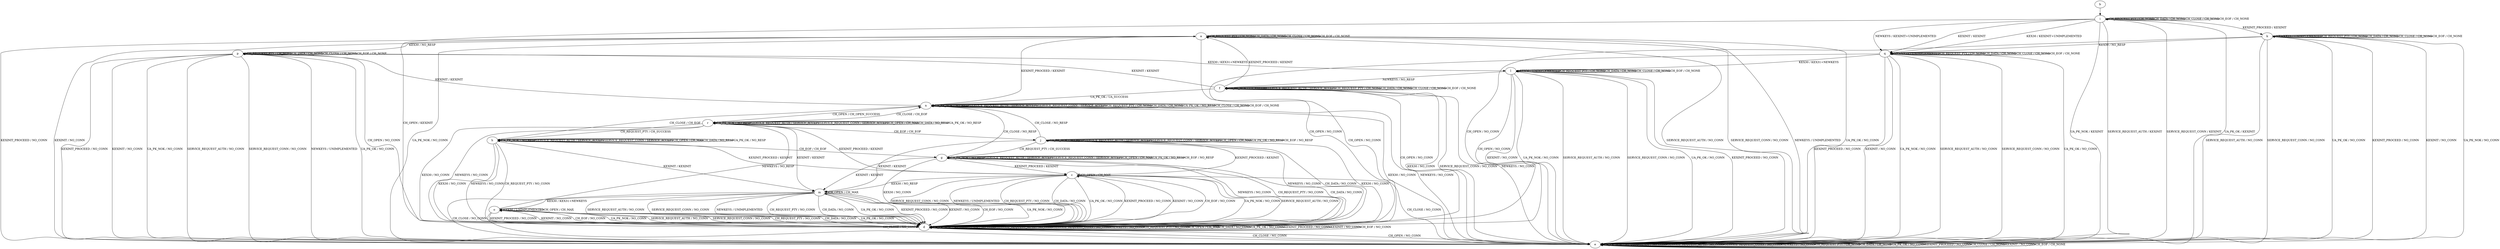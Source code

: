 digraph "" {
	graph ["Incoming time"=0.05962729454040527,
		"Outgoing time"=0.21044683456420898,
		Output="{'States': 18, 'Transitions': 222, 'Filename': '../results/ssh/DropBear-DropBear-yices-4.dot'}",
		Reference="{'States': 18, 'Transitions': 222, 'Filename': '../subjects/ssh/DropBear.dot'}",
		Solver=yices,
		Updated="{'States': 18, 'Transitions': 222, 'Filename': '../subjects/ssh/DropBear.dot'}",
		"f-measure"=1.0,
		precision=1.0,
		recall=1.0
	];
	a -> a	[key=0,
		label="CH_REQUEST_PTY / CH_NONE"];
	a -> a	[key=1,
		label="CH_DATA / CH_NONE"];
	a -> a	[key=2,
		label="CH_CLOSE / CH_NONE"];
	a -> a	[key=3,
		label="CH_EOF / CH_NONE"];
	a -> d	[key=0,
		label="CH_OPEN / NO_CONN"];
	a -> e	[key=0,
		label="UA_PK_NOK / NO_CONN"];
	a -> e	[key=1,
		label="SERVICE_REQUEST_AUTH / NO_CONN"];
	a -> e	[key=2,
		label="SERVICE_REQUEST_CONN / NO_CONN"];
	a -> e	[key=3,
		label="NEWKEYS / UNIMPLEMENTED"];
	a -> e	[key=4,
		label="UA_PK_OK / NO_CONN"];
	a -> e	[key=5,
		label="KEXINIT_PROCEED / NO_CONN"];
	a -> e	[key=6,
		label="KEXINIT / NO_CONN"];
	a -> p	[key=0,
		label="KEX30 / NO_RESP"];
	b -> i	[key=0];
	c -> c	[key=0,
		label="CH_OPEN / CH_MAX"];
	c -> d	[key=0,
		label="UA_PK_NOK / NO_CONN"];
	c -> d	[key=1,
		label="SERVICE_REQUEST_AUTH / NO_CONN"];
	c -> d	[key=2,
		label="SERVICE_REQUEST_CONN / NO_CONN"];
	c -> d	[key=3,
		label="NEWKEYS / UNIMPLEMENTED"];
	c -> d	[key=4,
		label="CH_REQUEST_PTY / NO_CONN"];
	c -> d	[key=5,
		label="CH_DATA / NO_CONN"];
	c -> d	[key=6,
		label="UA_PK_OK / NO_CONN"];
	c -> d	[key=7,
		label="KEXINIT_PROCEED / NO_CONN"];
	c -> d	[key=8,
		label="KEXINIT / NO_CONN"];
	c -> d	[key=9,
		label="CH_EOF / NO_CONN"];
	c -> e	[key=0,
		label="CH_CLOSE / NO_CONN"];
	c -> m	[key=0,
		label="KEX30 / NO_RESP"];
	d -> d	[key=0,
		label="UA_PK_NOK / NO_CONN"];
	d -> d	[key=1,
		label="KEX30 / NO_CONN"];
	d -> d	[key=2,
		label="SERVICE_REQUEST_AUTH / NO_CONN"];
	d -> d	[key=3,
		label="SERVICE_REQUEST_CONN / NO_CONN"];
	d -> d	[key=4,
		label="NEWKEYS / NO_CONN"];
	d -> d	[key=5,
		label="CH_REQUEST_PTY / NO_CONN"];
	d -> d	[key=6,
		label="CH_OPEN / CH_MAX"];
	d -> d	[key=7,
		label="CH_DATA / NO_CONN"];
	d -> d	[key=8,
		label="UA_PK_OK / NO_CONN"];
	d -> d	[key=9,
		label="KEXINIT_PROCEED / NO_CONN"];
	d -> d	[key=10,
		label="KEXINIT / NO_CONN"];
	d -> d	[key=11,
		label="CH_EOF / NO_CONN"];
	d -> e	[key=0,
		label="CH_CLOSE / NO_CONN"];
	e -> d	[key=0,
		label="CH_OPEN / NO_CONN"];
	e -> e	[key=0,
		label="UA_PK_NOK / NO_CONN"];
	e -> e	[key=1,
		label="KEX30 / NO_CONN"];
	e -> e	[key=2,
		label="SERVICE_REQUEST_AUTH / NO_CONN"];
	e -> e	[key=3,
		label="SERVICE_REQUEST_CONN / NO_CONN"];
	e -> e	[key=4,
		label="NEWKEYS / NO_CONN"];
	e -> e	[key=5,
		label="CH_REQUEST_PTY / CH_NONE"];
	e -> e	[key=6,
		label="CH_DATA / CH_NONE"];
	e -> e	[key=7,
		label="UA_PK_OK / NO_CONN"];
	e -> e	[key=8,
		label="KEXINIT_PROCEED / NO_CONN"];
	e -> e	[key=9,
		label="CH_CLOSE / CH_NONE"];
	e -> e	[key=10,
		label="KEXINIT / NO_CONN"];
	e -> e	[key=11,
		label="CH_EOF / CH_NONE"];
	f -> a	[key=0,
		label="KEXINIT_PROCEED / KEXINIT"];
	f -> d	[key=0,
		label="CH_OPEN / NO_CONN"];
	f -> e	[key=0,
		label="KEX30 / NO_CONN"];
	f -> e	[key=1,
		label="SERVICE_REQUEST_CONN / NO_CONN"];
	f -> e	[key=2,
		label="NEWKEYS / NO_CONN"];
	f -> f	[key=0,
		label="UA_PK_NOK / UA_FAILURE"];
	f -> f	[key=1,
		label="SERVICE_REQUEST_AUTH / SERVICE_ACCEPT"];
	f -> f	[key=2,
		label="CH_REQUEST_PTY / CH_NONE"];
	f -> f	[key=3,
		label="CH_DATA / CH_NONE"];
	f -> f	[key=4,
		label="CH_CLOSE / CH_NONE"];
	f -> f	[key=5,
		label="CH_EOF / CH_NONE"];
	f -> n	[key=0,
		label="UA_PK_OK / UA_SUCCESS"];
	f -> p	[key=0,
		label="KEXINIT / KEXINIT"];
	g -> c	[key=0,
		label="KEXINIT_PROCEED / KEXINIT"];
	g -> d	[key=0,
		label="KEX30 / NO_CONN"];
	g -> d	[key=1,
		label="NEWKEYS / NO_CONN"];
	g -> d	[key=2,
		label="CH_REQUEST_PTY / NO_CONN"];
	g -> d	[key=3,
		label="CH_DATA / NO_CONN"];
	g -> g	[key=0,
		label="UA_PK_NOK / NO_RESP"];
	g -> g	[key=1,
		label="SERVICE_REQUEST_AUTH / SERVICE_ACCEPT"];
	g -> g	[key=2,
		label="SERVICE_REQUEST_CONN / SERVICE_ACCEPT"];
	g -> g	[key=3,
		label="CH_OPEN / CH_MAX"];
	g -> g	[key=4,
		label="UA_PK_OK / NO_RESP"];
	g -> g	[key=5,
		label="CH_EOF / NO_RESP"];
	g -> m	[key=0,
		label="KEXINIT / KEXINIT"];
	g -> n	[key=0,
		label="CH_CLOSE / NO_RESP"];
	h -> c	[key=0,
		label="KEXINIT_PROCEED / KEXINIT"];
	h -> d	[key=0,
		label="KEX30 / NO_CONN"];
	h -> d	[key=1,
		label="NEWKEYS / NO_CONN"];
	h -> d	[key=2,
		label="CH_REQUEST_PTY / NO_CONN"];
	h -> g	[key=0,
		label="CH_EOF / CH_EOF"];
	h -> h	[key=0,
		label="UA_PK_NOK / NO_RESP"];
	h -> h	[key=1,
		label="SERVICE_REQUEST_AUTH / SERVICE_ACCEPT"];
	h -> h	[key=2,
		label="SERVICE_REQUEST_CONN / SERVICE_ACCEPT"];
	h -> h	[key=3,
		label="CH_OPEN / CH_MAX"];
	h -> h	[key=4,
		label="CH_DATA / NO_RESP"];
	h -> h	[key=5,
		label="UA_PK_OK / NO_RESP"];
	h -> m	[key=0,
		label="KEXINIT / KEXINIT"];
	h -> n	[key=0,
		label="CH_CLOSE / CH_EOF"];
	i -> d	[key=0,
		label="CH_OPEN / KEXINIT"];
	i -> e	[key=0,
		label="UA_PK_NOK / KEXINIT"];
	i -> e	[key=1,
		label="SERVICE_REQUEST_AUTH / KEXINIT"];
	i -> e	[key=2,
		label="SERVICE_REQUEST_CONN / KEXINIT"];
	i -> e	[key=3,
		label="UA_PK_OK / KEXINIT"];
	i -> i	[key=0,
		label="CH_REQUEST_PTY / CH_NONE"];
	i -> i	[key=1,
		label="CH_DATA / CH_NONE"];
	i -> i	[key=2,
		label="CH_CLOSE / CH_NONE"];
	i -> i	[key=3,
		label="CH_EOF / CH_NONE"];
	i -> k	[key=0,
		label="KEXINIT_PROCEED / KEXINIT"];
	i -> q	[key=0,
		label="KEX30 / KEXINIT+UNIMPLEMENTED"];
	i -> q	[key=1,
		label="NEWKEYS / KEXINIT+UNIMPLEMENTED"];
	i -> q	[key=2,
		label="KEXINIT / KEXINIT"];
	j -> c	[key=0,
		label="KEXINIT_PROCEED / KEXINIT"];
	j -> d	[key=0,
		label="KEX30 / NO_CONN"];
	j -> d	[key=1,
		label="NEWKEYS / NO_CONN"];
	j -> d	[key=2,
		label="CH_DATA / NO_CONN"];
	j -> g	[key=0,
		label="CH_REQUEST_PTY / CH_SUCCESS"];
	j -> j	[key=0,
		label="UA_PK_NOK / NO_RESP"];
	j -> j	[key=1,
		label="SERVICE_REQUEST_AUTH / SERVICE_ACCEPT"];
	j -> j	[key=2,
		label="SERVICE_REQUEST_CONN / SERVICE_ACCEPT"];
	j -> j	[key=3,
		label="CH_OPEN / CH_MAX"];
	j -> j	[key=4,
		label="UA_PK_OK / NO_RESP"];
	j -> j	[key=5,
		label="CH_EOF / NO_RESP"];
	j -> m	[key=0,
		label="KEXINIT / KEXINIT"];
	j -> n	[key=0,
		label="CH_CLOSE / NO_RESP"];
	k -> d	[key=0,
		label="CH_OPEN / NO_CONN"];
	k -> e	[key=0,
		label="UA_PK_NOK / NO_CONN"];
	k -> e	[key=1,
		label="SERVICE_REQUEST_AUTH / NO_CONN"];
	k -> e	[key=2,
		label="SERVICE_REQUEST_CONN / NO_CONN"];
	k -> e	[key=3,
		label="UA_PK_OK / NO_CONN"];
	k -> e	[key=4,
		label="KEXINIT_PROCEED / NO_CONN"];
	k -> e	[key=5,
		label="KEXINIT / NO_CONN"];
	k -> k	[key=0,
		label="NEWKEYS / UNIMPLEMENTED"];
	k -> k	[key=1,
		label="CH_REQUEST_PTY / CH_NONE"];
	k -> k	[key=2,
		label="CH_DATA / CH_NONE"];
	k -> k	[key=3,
		label="CH_CLOSE / CH_NONE"];
	k -> k	[key=4,
		label="CH_EOF / CH_NONE"];
	k -> q	[key=0,
		label="KEX30 / NO_RESP"];
	l -> d	[key=0,
		label="CH_OPEN / NO_CONN"];
	l -> e	[key=0,
		label="UA_PK_NOK / NO_CONN"];
	l -> e	[key=1,
		label="SERVICE_REQUEST_AUTH / NO_CONN"];
	l -> e	[key=2,
		label="SERVICE_REQUEST_CONN / NO_CONN"];
	l -> e	[key=3,
		label="UA_PK_OK / NO_CONN"];
	l -> e	[key=4,
		label="KEXINIT_PROCEED / NO_CONN"];
	l -> e	[key=5,
		label="KEXINIT / NO_CONN"];
	l -> f	[key=0,
		label="NEWKEYS / NO_RESP"];
	l -> l	[key=0,
		label="KEX30 / UNIMPLEMENTED"];
	l -> l	[key=1,
		label="CH_REQUEST_PTY / CH_NONE"];
	l -> l	[key=2,
		label="CH_DATA / CH_NONE"];
	l -> l	[key=3,
		label="CH_CLOSE / CH_NONE"];
	l -> l	[key=4,
		label="CH_EOF / CH_NONE"];
	m -> d	[key=0,
		label="UA_PK_NOK / NO_CONN"];
	m -> d	[key=1,
		label="SERVICE_REQUEST_AUTH / NO_CONN"];
	m -> d	[key=2,
		label="SERVICE_REQUEST_CONN / NO_CONN"];
	m -> d	[key=3,
		label="NEWKEYS / UNIMPLEMENTED"];
	m -> d	[key=4,
		label="CH_REQUEST_PTY / NO_CONN"];
	m -> d	[key=5,
		label="CH_DATA / NO_CONN"];
	m -> d	[key=6,
		label="UA_PK_OK / NO_CONN"];
	m -> d	[key=7,
		label="KEXINIT_PROCEED / NO_CONN"];
	m -> d	[key=8,
		label="KEXINIT / NO_CONN"];
	m -> d	[key=9,
		label="CH_EOF / NO_CONN"];
	m -> e	[key=0,
		label="CH_CLOSE / NO_CONN"];
	m -> m	[key=0,
		label="CH_OPEN / CH_MAX"];
	m -> o	[key=0,
		label="KEX30 / KEX31+NEWKEYS"];
	n -> a	[key=0,
		label="KEXINIT_PROCEED / KEXINIT"];
	n -> e	[key=0,
		label="KEX30 / NO_CONN"];
	n -> e	[key=1,
		label="NEWKEYS / NO_CONN"];
	n -> n	[key=0,
		label="UA_PK_NOK / NO_RESP"];
	n -> n	[key=1,
		label="SERVICE_REQUEST_AUTH / SERVICE_ACCEPT"];
	n -> n	[key=2,
		label="SERVICE_REQUEST_CONN / SERVICE_ACCEPT"];
	n -> n	[key=3,
		label="CH_REQUEST_PTY / CH_NONE"];
	n -> n	[key=4,
		label="CH_DATA / CH_NONE"];
	n -> n	[key=5,
		label="UA_PK_OK / NO_RESP"];
	n -> n	[key=6,
		label="CH_CLOSE / CH_NONE"];
	n -> n	[key=7,
		label="CH_EOF / CH_NONE"];
	n -> p	[key=0,
		label="KEXINIT / KEXINIT"];
	n -> r	[key=0,
		label="CH_OPEN / CH_OPEN_SUCCESS"];
	o -> d	[key=0,
		label="UA_PK_NOK / NO_CONN"];
	o -> d	[key=1,
		label="SERVICE_REQUEST_AUTH / NO_CONN"];
	o -> d	[key=2,
		label="SERVICE_REQUEST_CONN / NO_CONN"];
	o -> d	[key=3,
		label="CH_REQUEST_PTY / NO_CONN"];
	o -> d	[key=4,
		label="CH_DATA / NO_CONN"];
	o -> d	[key=5,
		label="UA_PK_OK / NO_CONN"];
	o -> d	[key=6,
		label="KEXINIT_PROCEED / NO_CONN"];
	o -> d	[key=7,
		label="KEXINIT / NO_CONN"];
	o -> d	[key=8,
		label="CH_EOF / NO_CONN"];
	o -> e	[key=0,
		label="CH_CLOSE / NO_CONN"];
	o -> o	[key=0,
		label="KEX30 / UNIMPLEMENTED"];
	o -> o	[key=1,
		label="CH_OPEN / CH_MAX"];
	o -> r	[key=0,
		label="NEWKEYS / NO_RESP"];
	p -> d	[key=0,
		label="CH_OPEN / NO_CONN"];
	p -> e	[key=0,
		label="UA_PK_NOK / NO_CONN"];
	p -> e	[key=1,
		label="SERVICE_REQUEST_AUTH / NO_CONN"];
	p -> e	[key=2,
		label="SERVICE_REQUEST_CONN / NO_CONN"];
	p -> e	[key=3,
		label="NEWKEYS / UNIMPLEMENTED"];
	p -> e	[key=4,
		label="UA_PK_OK / NO_CONN"];
	p -> e	[key=5,
		label="KEXINIT_PROCEED / NO_CONN"];
	p -> e	[key=6,
		label="KEXINIT / NO_CONN"];
	p -> l	[key=0,
		label="KEX30 / KEX31+NEWKEYS"];
	p -> p	[key=0,
		label="CH_REQUEST_PTY / CH_NONE"];
	p -> p	[key=1,
		label="CH_DATA / CH_NONE"];
	p -> p	[key=2,
		label="CH_CLOSE / CH_NONE"];
	p -> p	[key=3,
		label="CH_EOF / CH_NONE"];
	q -> d	[key=0,
		label="CH_OPEN / NO_CONN"];
	q -> e	[key=0,
		label="UA_PK_NOK / NO_CONN"];
	q -> e	[key=1,
		label="SERVICE_REQUEST_AUTH / NO_CONN"];
	q -> e	[key=2,
		label="SERVICE_REQUEST_CONN / NO_CONN"];
	q -> e	[key=3,
		label="UA_PK_OK / NO_CONN"];
	q -> e	[key=4,
		label="KEXINIT_PROCEED / NO_CONN"];
	q -> e	[key=5,
		label="KEXINIT / NO_CONN"];
	q -> l	[key=0,
		label="KEX30 / KEX31+NEWKEYS"];
	q -> q	[key=0,
		label="NEWKEYS / UNIMPLEMENTED"];
	q -> q	[key=1,
		label="CH_REQUEST_PTY / CH_NONE"];
	q -> q	[key=2,
		label="CH_DATA / CH_NONE"];
	q -> q	[key=3,
		label="CH_CLOSE / CH_NONE"];
	q -> q	[key=4,
		label="CH_EOF / CH_NONE"];
	r -> c	[key=0,
		label="KEXINIT_PROCEED / KEXINIT"];
	r -> d	[key=0,
		label="KEX30 / NO_CONN"];
	r -> d	[key=1,
		label="NEWKEYS / NO_CONN"];
	r -> h	[key=0,
		label="CH_REQUEST_PTY / CH_SUCCESS"];
	r -> j	[key=0,
		label="CH_EOF / CH_EOF"];
	r -> m	[key=0,
		label="KEXINIT / KEXINIT"];
	r -> n	[key=0,
		label="CH_CLOSE / CH_EOF"];
	r -> r	[key=0,
		label="UA_PK_NOK / NO_RESP"];
	r -> r	[key=1,
		label="SERVICE_REQUEST_AUTH / SERVICE_ACCEPT"];
	r -> r	[key=2,
		label="SERVICE_REQUEST_CONN / SERVICE_ACCEPT"];
	r -> r	[key=3,
		label="CH_OPEN / CH_MAX"];
	r -> r	[key=4,
		label="CH_DATA / NO_RESP"];
	r -> r	[key=5,
		label="UA_PK_OK / NO_RESP"];
}
